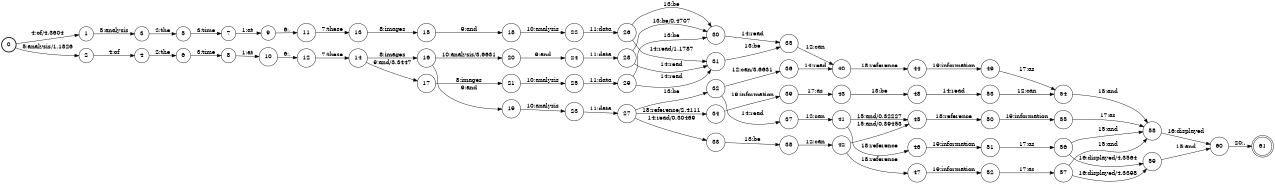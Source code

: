 digraph FST {
rankdir = LR;
size = "8.5,11";
label = "";
center = 1;
orientation = Portrait;
ranksep = "0.4";
nodesep = "0.25";
0 [label = "0", shape = circle, style = bold, fontsize = 14]
	0 -> 1 [label = "4:of/4.3604", fontsize = 14];
	0 -> 2 [label = "5:analysis/1.1826", fontsize = 14];
1 [label = "1", shape = circle, style = solid, fontsize = 14]
	1 -> 3 [label = "5:analysis", fontsize = 14];
2 [label = "2", shape = circle, style = solid, fontsize = 14]
	2 -> 4 [label = "4:of", fontsize = 14];
3 [label = "3", shape = circle, style = solid, fontsize = 14]
	3 -> 5 [label = "2:the", fontsize = 14];
4 [label = "4", shape = circle, style = solid, fontsize = 14]
	4 -> 6 [label = "2:the", fontsize = 14];
5 [label = "5", shape = circle, style = solid, fontsize = 14]
	5 -> 7 [label = "3:time", fontsize = 14];
6 [label = "6", shape = circle, style = solid, fontsize = 14]
	6 -> 8 [label = "3:time", fontsize = 14];
7 [label = "7", shape = circle, style = solid, fontsize = 14]
	7 -> 9 [label = "1:at", fontsize = 14];
8 [label = "8", shape = circle, style = solid, fontsize = 14]
	8 -> 10 [label = "1:at", fontsize = 14];
9 [label = "9", shape = circle, style = solid, fontsize = 14]
	9 -> 11 [label = "6:,", fontsize = 14];
10 [label = "10", shape = circle, style = solid, fontsize = 14]
	10 -> 12 [label = "6:,", fontsize = 14];
11 [label = "11", shape = circle, style = solid, fontsize = 14]
	11 -> 13 [label = "7:these", fontsize = 14];
12 [label = "12", shape = circle, style = solid, fontsize = 14]
	12 -> 14 [label = "7:these", fontsize = 14];
13 [label = "13", shape = circle, style = solid, fontsize = 14]
	13 -> 15 [label = "8:images", fontsize = 14];
14 [label = "14", shape = circle, style = solid, fontsize = 14]
	14 -> 16 [label = "8:images", fontsize = 14];
	14 -> 17 [label = "9:and/3.3447", fontsize = 14];
15 [label = "15", shape = circle, style = solid, fontsize = 14]
	15 -> 18 [label = "9:and", fontsize = 14];
16 [label = "16", shape = circle, style = solid, fontsize = 14]
	16 -> 20 [label = "10:analysis/3.6631", fontsize = 14];
	16 -> 19 [label = "9:and", fontsize = 14];
17 [label = "17", shape = circle, style = solid, fontsize = 14]
	17 -> 21 [label = "8:images", fontsize = 14];
18 [label = "18", shape = circle, style = solid, fontsize = 14]
	18 -> 22 [label = "10:analysis", fontsize = 14];
19 [label = "19", shape = circle, style = solid, fontsize = 14]
	19 -> 23 [label = "10:analysis", fontsize = 14];
20 [label = "20", shape = circle, style = solid, fontsize = 14]
	20 -> 24 [label = "9:and", fontsize = 14];
21 [label = "21", shape = circle, style = solid, fontsize = 14]
	21 -> 25 [label = "10:analysis", fontsize = 14];
22 [label = "22", shape = circle, style = solid, fontsize = 14]
	22 -> 26 [label = "11:data", fontsize = 14];
23 [label = "23", shape = circle, style = solid, fontsize = 14]
	23 -> 27 [label = "11:data", fontsize = 14];
24 [label = "24", shape = circle, style = solid, fontsize = 14]
	24 -> 28 [label = "11:data", fontsize = 14];
25 [label = "25", shape = circle, style = solid, fontsize = 14]
	25 -> 29 [label = "11:data", fontsize = 14];
26 [label = "26", shape = circle, style = solid, fontsize = 14]
	26 -> 30 [label = "13:be", fontsize = 14];
	26 -> 31 [label = "14:read/1.1787", fontsize = 14];
27 [label = "27", shape = circle, style = solid, fontsize = 14]
	27 -> 32 [label = "13:be", fontsize = 14];
	27 -> 33 [label = "14:read/0.30469", fontsize = 14];
	27 -> 34 [label = "18:reference/2.4111", fontsize = 14];
28 [label = "28", shape = circle, style = solid, fontsize = 14]
	28 -> 30 [label = "13:be/0.4707", fontsize = 14];
	28 -> 31 [label = "14:read", fontsize = 14];
29 [label = "29", shape = circle, style = solid, fontsize = 14]
	29 -> 30 [label = "13:be", fontsize = 14];
	29 -> 31 [label = "14:read", fontsize = 14];
30 [label = "30", shape = circle, style = solid, fontsize = 14]
	30 -> 35 [label = "14:read", fontsize = 14];
31 [label = "31", shape = circle, style = solid, fontsize = 14]
	31 -> 35 [label = "13:be", fontsize = 14];
32 [label = "32", shape = circle, style = solid, fontsize = 14]
	32 -> 36 [label = "12:can/3.6631", fontsize = 14];
	32 -> 37 [label = "14:read", fontsize = 14];
33 [label = "33", shape = circle, style = solid, fontsize = 14]
	33 -> 38 [label = "13:be", fontsize = 14];
34 [label = "34", shape = circle, style = solid, fontsize = 14]
	34 -> 39 [label = "19:information", fontsize = 14];
35 [label = "35", shape = circle, style = solid, fontsize = 14]
	35 -> 40 [label = "12:can", fontsize = 14];
36 [label = "36", shape = circle, style = solid, fontsize = 14]
	36 -> 40 [label = "14:read", fontsize = 14];
37 [label = "37", shape = circle, style = solid, fontsize = 14]
	37 -> 41 [label = "12:can", fontsize = 14];
38 [label = "38", shape = circle, style = solid, fontsize = 14]
	38 -> 42 [label = "12:can", fontsize = 14];
39 [label = "39", shape = circle, style = solid, fontsize = 14]
	39 -> 43 [label = "17:as", fontsize = 14];
40 [label = "40", shape = circle, style = solid, fontsize = 14]
	40 -> 44 [label = "18:reference", fontsize = 14];
41 [label = "41", shape = circle, style = solid, fontsize = 14]
	41 -> 45 [label = "15:and/0.32227", fontsize = 14];
	41 -> 46 [label = "18:reference", fontsize = 14];
42 [label = "42", shape = circle, style = solid, fontsize = 14]
	42 -> 45 [label = "15:and/0.39453", fontsize = 14];
	42 -> 47 [label = "18:reference", fontsize = 14];
43 [label = "43", shape = circle, style = solid, fontsize = 14]
	43 -> 48 [label = "13:be", fontsize = 14];
44 [label = "44", shape = circle, style = solid, fontsize = 14]
	44 -> 49 [label = "19:information", fontsize = 14];
45 [label = "45", shape = circle, style = solid, fontsize = 14]
	45 -> 50 [label = "18:reference", fontsize = 14];
46 [label = "46", shape = circle, style = solid, fontsize = 14]
	46 -> 51 [label = "19:information", fontsize = 14];
47 [label = "47", shape = circle, style = solid, fontsize = 14]
	47 -> 52 [label = "19:information", fontsize = 14];
48 [label = "48", shape = circle, style = solid, fontsize = 14]
	48 -> 53 [label = "14:read", fontsize = 14];
49 [label = "49", shape = circle, style = solid, fontsize = 14]
	49 -> 54 [label = "17:as", fontsize = 14];
50 [label = "50", shape = circle, style = solid, fontsize = 14]
	50 -> 55 [label = "19:information", fontsize = 14];
51 [label = "51", shape = circle, style = solid, fontsize = 14]
	51 -> 56 [label = "17:as", fontsize = 14];
52 [label = "52", shape = circle, style = solid, fontsize = 14]
	52 -> 57 [label = "17:as", fontsize = 14];
53 [label = "53", shape = circle, style = solid, fontsize = 14]
	53 -> 54 [label = "12:can", fontsize = 14];
54 [label = "54", shape = circle, style = solid, fontsize = 14]
	54 -> 58 [label = "15:and", fontsize = 14];
55 [label = "55", shape = circle, style = solid, fontsize = 14]
	55 -> 58 [label = "17:as", fontsize = 14];
56 [label = "56", shape = circle, style = solid, fontsize = 14]
	56 -> 58 [label = "15:and", fontsize = 14];
	56 -> 59 [label = "16:displayed/4.3564", fontsize = 14];
57 [label = "57", shape = circle, style = solid, fontsize = 14]
	57 -> 58 [label = "15:and", fontsize = 14];
	57 -> 59 [label = "16:displayed/4.3398", fontsize = 14];
58 [label = "58", shape = circle, style = solid, fontsize = 14]
	58 -> 60 [label = "16:displayed", fontsize = 14];
59 [label = "59", shape = circle, style = solid, fontsize = 14]
	59 -> 60 [label = "15:and", fontsize = 14];
60 [label = "60", shape = circle, style = solid, fontsize = 14]
	60 -> 61 [label = "20:.", fontsize = 14];
61 [label = "61", shape = doublecircle, style = solid, fontsize = 14]
}
